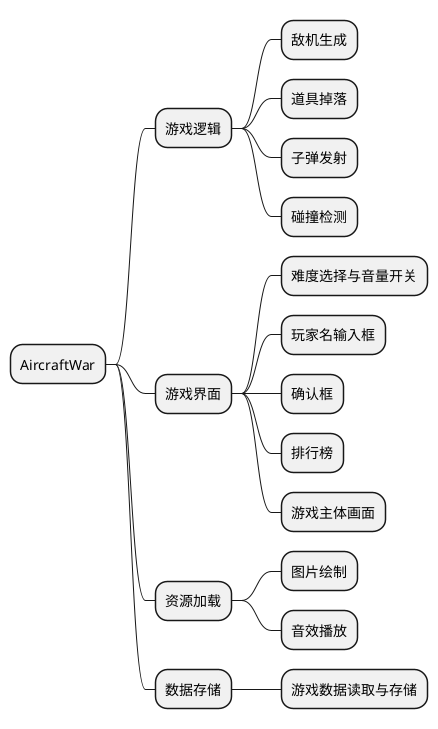 @startmindmap mindmap
+ AircraftWar
++ 游戏逻辑
+++ 敌机生成
+++ 道具掉落
+++ 子弹发射
+++ 碰撞检测

++ 游戏界面
+++ 难度选择与音量开关
+++ 玩家名输入框
+++ 确认框
+++ 排行榜
+++ 游戏主体画面

++ 资源加载
+++ 图片绘制
+++ 音效播放

++ 数据存储
+++ 游戏数据读取与存储


@endmindmap
